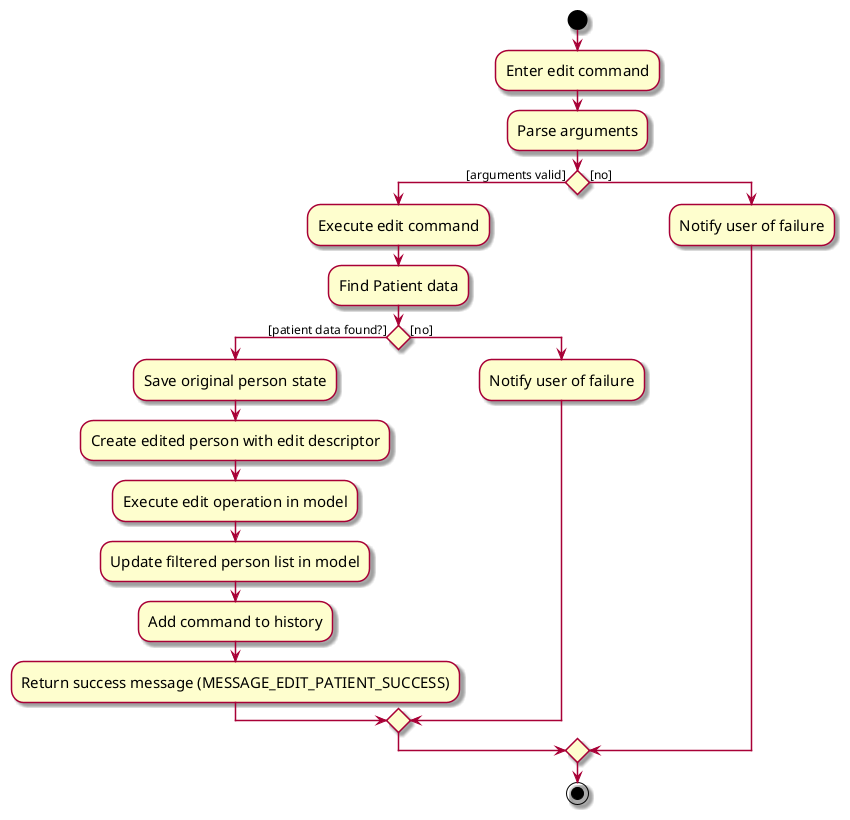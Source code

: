 @startuml
skin rose
skinparam ActivityFontSize 15
skinparam ArrowFontSize 12

start
:Enter edit command;
:Parse arguments;

if () then ([arguments valid])

:Execute edit command;
:Find Patient data;

if () then ([patient data found?])

:Save original person state;
:Create edited person with edit descriptor;
:Execute edit operation in model;
:Update filtered person list in model;
:Add command to history;
:Return success message (MESSAGE_EDIT_PATIENT_SUCCESS);
else ([no])

:Notify user of failure;
endif

else ([no])

:Notify user of failure;

endif

stop


@enduml






